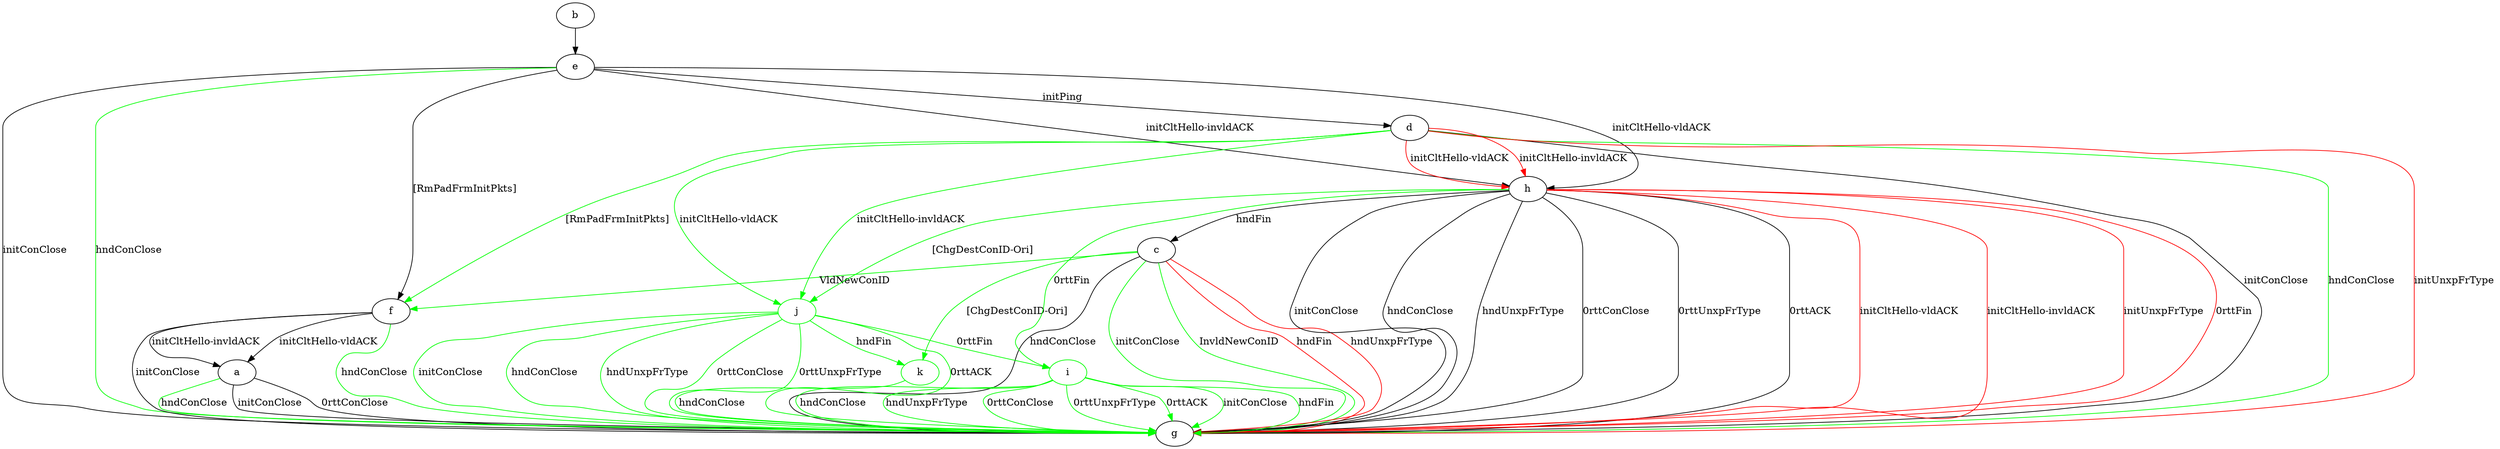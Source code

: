 digraph "" {
	a -> g	[key=0,
		label="initConClose "];
	a -> g	[key=1,
		label="0rttConClose "];
	a -> g	[key=2,
		color=green,
		label="hndConClose "];
	b -> e	[key=0];
	c -> f	[key=0,
		color=green,
		label="VldNewConID "];
	c -> g	[key=0,
		label="hndConClose "];
	c -> g	[key=1,
		color=green,
		label="initConClose "];
	c -> g	[key=2,
		color=green,
		label="InvldNewConID "];
	c -> g	[key=3,
		color=red,
		label="hndFin "];
	c -> g	[key=4,
		color=red,
		label="hndUnxpFrType "];
	k	[color=green];
	c -> k	[key=0,
		color=green,
		label="[ChgDestConID-Ori] "];
	d -> f	[key=0,
		color=green,
		label="[RmPadFrmInitPkts] "];
	d -> g	[key=0,
		label="initConClose "];
	d -> g	[key=1,
		color=green,
		label="hndConClose "];
	d -> g	[key=2,
		color=red,
		label="initUnxpFrType "];
	d -> h	[key=0,
		color=red,
		label="initCltHello-vldACK "];
	d -> h	[key=1,
		color=red,
		label="initCltHello-invldACK "];
	j	[color=green];
	d -> j	[key=0,
		color=green,
		label="initCltHello-vldACK "];
	d -> j	[key=1,
		color=green,
		label="initCltHello-invldACK "];
	e -> d	[key=0,
		label="initPing "];
	e -> f	[key=0,
		label="[RmPadFrmInitPkts] "];
	e -> g	[key=0,
		label="initConClose "];
	e -> g	[key=1,
		color=green,
		label="hndConClose "];
	e -> h	[key=0,
		label="initCltHello-vldACK "];
	e -> h	[key=1,
		label="initCltHello-invldACK "];
	f -> a	[key=0,
		label="initCltHello-vldACK "];
	f -> a	[key=1,
		label="initCltHello-invldACK "];
	f -> g	[key=0,
		label="initConClose "];
	f -> g	[key=1,
		color=green,
		label="hndConClose "];
	h -> c	[key=0,
		label="hndFin "];
	h -> g	[key=0,
		label="initConClose "];
	h -> g	[key=1,
		label="hndConClose "];
	h -> g	[key=2,
		label="hndUnxpFrType "];
	h -> g	[key=3,
		label="0rttConClose "];
	h -> g	[key=4,
		label="0rttUnxpFrType "];
	h -> g	[key=5,
		label="0rttACK "];
	h -> g	[key=6,
		color=red,
		label="initCltHello-vldACK "];
	h -> g	[key=7,
		color=red,
		label="initCltHello-invldACK "];
	h -> g	[key=8,
		color=red,
		label="initUnxpFrType "];
	h -> g	[key=9,
		color=red,
		label="0rttFin "];
	i	[color=green];
	h -> i	[key=0,
		color=green,
		label="0rttFin "];
	h -> j	[key=0,
		color=green,
		label="[ChgDestConID-Ori] "];
	i -> g	[key=0,
		color=green,
		label="initConClose "];
	i -> g	[key=1,
		color=green,
		label="hndFin "];
	i -> g	[key=2,
		color=green,
		label="hndConClose "];
	i -> g	[key=3,
		color=green,
		label="hndUnxpFrType "];
	i -> g	[key=4,
		color=green,
		label="0rttConClose "];
	i -> g	[key=5,
		color=green,
		label="0rttUnxpFrType "];
	i -> g	[key=6,
		color=green,
		label="0rttACK "];
	j -> g	[key=0,
		color=green,
		label="initConClose "];
	j -> g	[key=1,
		color=green,
		label="hndConClose "];
	j -> g	[key=2,
		color=green,
		label="hndUnxpFrType "];
	j -> g	[key=3,
		color=green,
		label="0rttConClose "];
	j -> g	[key=4,
		color=green,
		label="0rttUnxpFrType "];
	j -> g	[key=5,
		color=green,
		label="0rttACK "];
	j -> i	[key=0,
		color=green,
		label="0rttFin "];
	j -> k	[key=0,
		color=green,
		label="hndFin "];
	k -> g	[key=0,
		color=green,
		label="hndConClose "];
}
